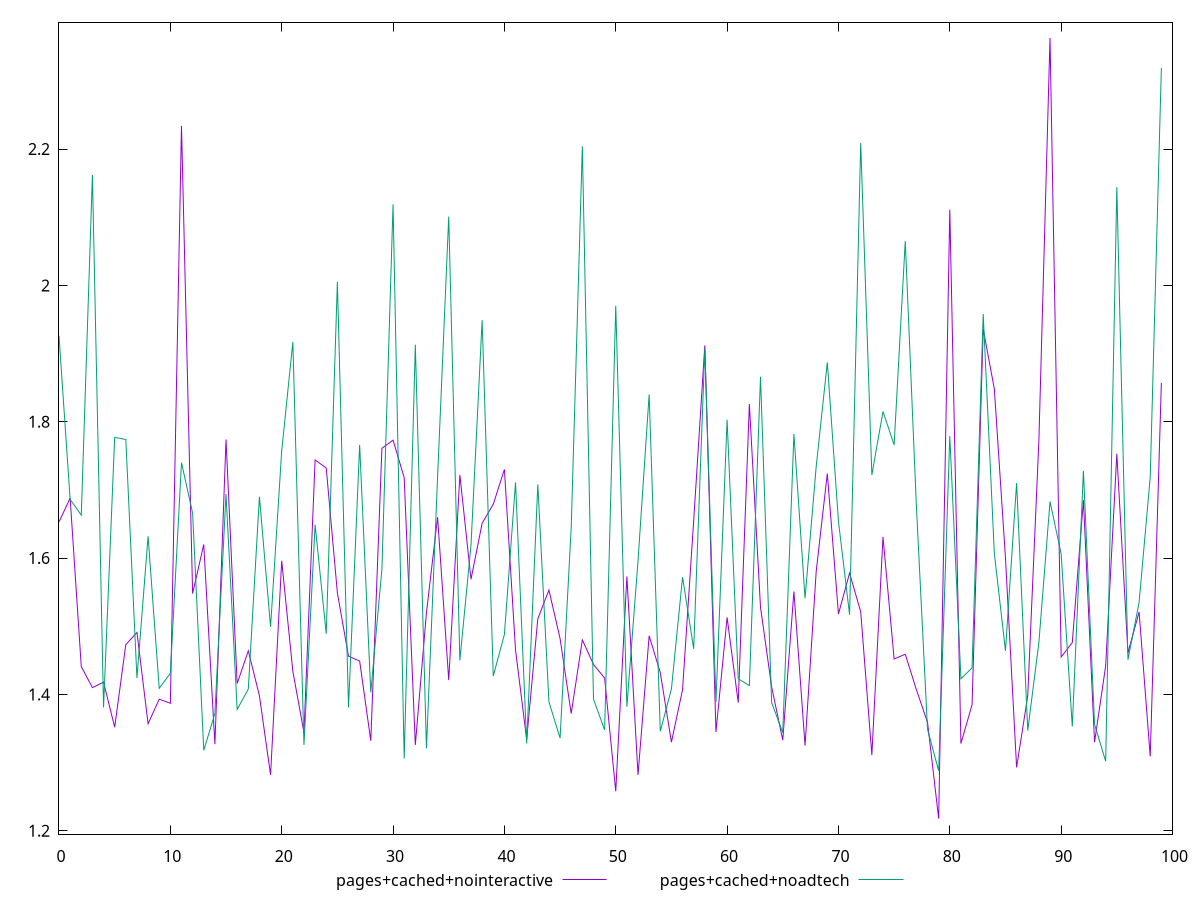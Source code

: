 reset
set terminal svg size 640, 500 enhanced background rgb 'white'
set output "reprap/server-response-time/comparison/line/3_vs_4.svg"

$pagesCachedNointeractive <<EOF
0 1.653
1 1.688
2 1.441
3 1.4100000000000001
4 1.418
5 1.3519999999999999
6 1.473
7 1.4909999999999999
8 1.3570000000000002
9 1.393
10 1.387
11 2.234
12 1.548
13 1.62
14 1.327
15 1.774
16 1.416
17 1.464
18 1.3980000000000001
19 1.282
20 1.596
21 1.434
22 1.3439999999999999
23 1.7440000000000002
24 1.732
25 1.549
26 1.456
27 1.449
28 1.332
29 1.7610000000000001
30 1.773
31 1.718
32 1.326
33 1.52
34 1.6600000000000001
35 1.421
36 1.7219999999999998
37 1.569
38 1.6510000000000002
39 1.679
40 1.73
41 1.4649999999999999
42 1.334
43 1.5110000000000001
44 1.553
45 1.4820000000000002
46 1.3719999999999999
47 1.48
48 1.444
49 1.424
50 1.258
51 1.573
52 1.282
53 1.486
54 1.432
55 1.33
56 1.407
57 1.655
58 1.912
59 1.345
60 1.5130000000000001
61 1.388
62 1.826
63 1.528
64 1.411
65 1.333
66 1.5510000000000002
67 1.3250000000000002
68 1.58
69 1.7240000000000002
70 1.5180000000000002
71 1.578
72 1.521
73 1.311
74 1.6310000000000002
75 1.452
76 1.459
77 1.407
78 1.359
79 1.218
80 2.111
81 1.3279999999999998
82 1.3850000000000002
83 1.936
84 1.848
85 1.6
86 1.293
87 1.3980000000000001
88 1.772
89 2.363
90 1.455
91 1.476
92 1.685
93 1.33
94 1.4420000000000002
95 1.7530000000000001
96 1.461
97 1.521
98 1.309
99 1.857
EOF

$pagesCachedNoadtech <<EOF
0 1.9259999999999997
1 1.686
2 1.663
3 2.162
4 1.381
5 1.7770000000000001
6 1.774
7 1.424
8 1.6320000000000001
9 1.409
10 1.431
11 1.74
12 1.6660000000000001
13 1.318
14 1.3719999999999999
15 1.6940000000000002
16 1.3780000000000001
17 1.4080000000000001
18 1.6899999999999997
19 1.4989999999999999
20 1.757
21 1.9169999999999998
22 1.3259999999999998
23 1.649
24 1.489
25 2.0050000000000003
26 1.3809999999999998
27 1.766
28 1.403
29 1.5839999999999999
30 2.119
31 1.3059999999999998
32 1.9130000000000003
33 1.321
34 1.7189999999999999
35 2.101
36 1.45
37 1.619
38 1.949
39 1.427
40 1.488
41 1.711
42 1.3279999999999998
43 1.7079999999999997
44 1.389
45 1.3359999999999999
46 1.645
47 2.204
48 1.393
49 1.3479999999999999
50 1.9700000000000002
51 1.3820000000000001
52 1.596
53 1.8400000000000003
54 1.3459999999999999
55 1.408
56 1.5719999999999998
57 1.467
58 1.9070000000000003
59 1.389
60 1.8030000000000002
61 1.423
62 1.413
63 1.866
64 1.388
65 1.344
66 1.782
67 1.541
68 1.7339999999999998
69 1.8869999999999998
70 1.6540000000000001
71 1.5170000000000001
72 2.209
73 1.7219999999999998
74 1.815
75 1.7659999999999998
76 2.065
77 1.676
78 1.349
79 1.288
80 1.779
81 1.423
82 1.439
83 1.9580000000000002
84 1.6070000000000002
85 1.464
86 1.71
87 1.347
88 1.476
89 1.6829999999999998
90 1.6059999999999999
91 1.353
92 1.7280000000000002
93 1.3559999999999999
94 1.3019999999999998
95 2.144
96 1.451
97 1.535
98 1.719
99 2.319
EOF

set key outside below
set yrange [1.1951:2.3859]

plot \
  $pagesCachedNointeractive title "pages+cached+nointeractive" with line, \
  $pagesCachedNoadtech title "pages+cached+noadtech" with line, \


reset